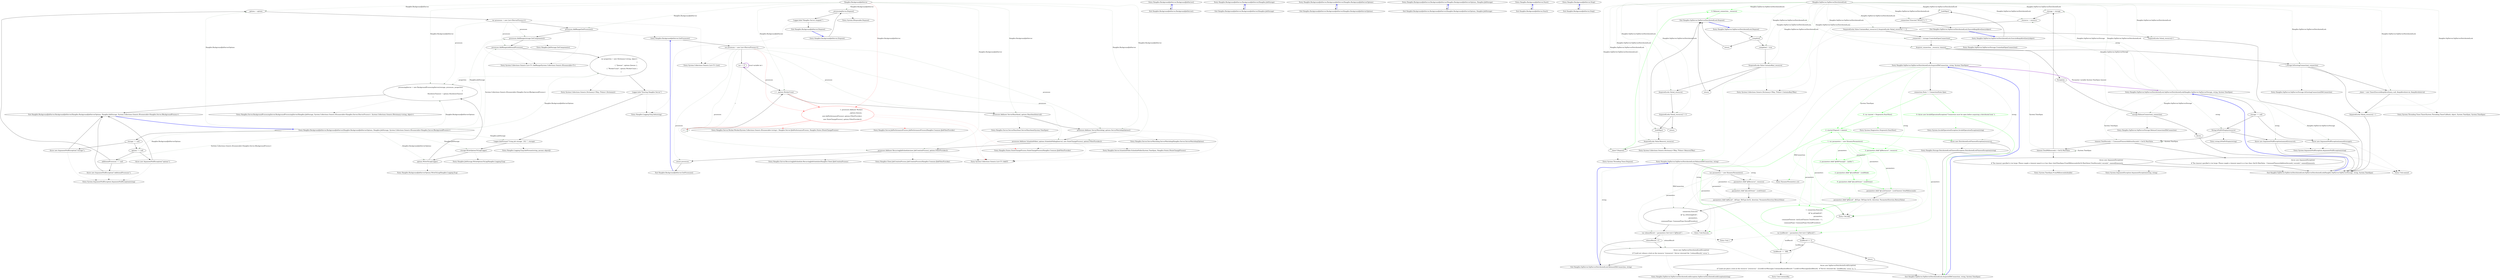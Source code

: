digraph  {
n67 [label="Hangfire.BackgroundJobServer", span=""];
n0 [cluster="Hangfire.BackgroundJobServer.BackgroundJobServer()", label="Entry Hangfire.BackgroundJobServer.BackgroundJobServer()", span="38-38"];
n1 [cluster="Hangfire.BackgroundJobServer.BackgroundJobServer()", label="Exit Hangfire.BackgroundJobServer.BackgroundJobServer()", span="38-38"];
n2 [cluster="Hangfire.BackgroundJobServer.BackgroundJobServer(Hangfire.JobStorage)", label="Entry Hangfire.BackgroundJobServer.BackgroundJobServer(Hangfire.JobStorage)", span="48-48"];
n3 [cluster="Hangfire.BackgroundJobServer.BackgroundJobServer(Hangfire.JobStorage)", label="Exit Hangfire.BackgroundJobServer.BackgroundJobServer(Hangfire.JobStorage)", span="48-48"];
n4 [cluster="Hangfire.BackgroundJobServer.BackgroundJobServer(Hangfire.BackgroundJobServerOptions)", label="Entry Hangfire.BackgroundJobServer.BackgroundJobServer(Hangfire.BackgroundJobServerOptions)", span="58-58"];
n5 [cluster="Hangfire.BackgroundJobServer.BackgroundJobServer(Hangfire.BackgroundJobServerOptions)", label="Exit Hangfire.BackgroundJobServer.BackgroundJobServer(Hangfire.BackgroundJobServerOptions)", span="58-58"];
n6 [cluster="Hangfire.BackgroundJobServer.BackgroundJobServer(Hangfire.BackgroundJobServerOptions, Hangfire.JobStorage)", label="Entry Hangfire.BackgroundJobServer.BackgroundJobServer(Hangfire.BackgroundJobServerOptions, Hangfire.JobStorage)", span="69-69"];
n7 [cluster="Hangfire.BackgroundJobServer.BackgroundJobServer(Hangfire.BackgroundJobServerOptions, Hangfire.JobStorage)", label="Exit Hangfire.BackgroundJobServer.BackgroundJobServer(Hangfire.BackgroundJobServerOptions, Hangfire.JobStorage)", span="69-69"];
n8 [cluster="Hangfire.BackgroundJobServer.BackgroundJobServer(Hangfire.BackgroundJobServerOptions, Hangfire.JobStorage, System.Collections.Generic.IEnumerable<Hangfire.Server.IBackgroundProcess>)", label="Entry Hangfire.BackgroundJobServer.BackgroundJobServer(Hangfire.BackgroundJobServerOptions, Hangfire.JobStorage, System.Collections.Generic.IEnumerable<Hangfire.Server.IBackgroundProcess>)", span="74-74"];
n9 [cluster="Hangfire.BackgroundJobServer.BackgroundJobServer(Hangfire.BackgroundJobServerOptions, Hangfire.JobStorage, System.Collections.Generic.IEnumerable<Hangfire.Server.IBackgroundProcess>)", label="storage == null", span="79-79"];
n11 [cluster="Hangfire.BackgroundJobServer.BackgroundJobServer(Hangfire.BackgroundJobServerOptions, Hangfire.JobStorage, System.Collections.Generic.IEnumerable<Hangfire.Server.IBackgroundProcess>)", label="options == null", span="80-80"];
n13 [cluster="Hangfire.BackgroundJobServer.BackgroundJobServer(Hangfire.BackgroundJobServerOptions, Hangfire.JobStorage, System.Collections.Generic.IEnumerable<Hangfire.Server.IBackgroundProcess>)", label="additionalProcesses == null", span="81-81"];
n15 [cluster="Hangfire.BackgroundJobServer.BackgroundJobServer(Hangfire.BackgroundJobServerOptions, Hangfire.JobStorage, System.Collections.Generic.IEnumerable<Hangfire.Server.IBackgroundProcess>)", label="_options = options", span="83-83"];
n18 [cluster="Hangfire.BackgroundJobServer.BackgroundJobServer(Hangfire.BackgroundJobServerOptions, Hangfire.JobStorage, System.Collections.Generic.IEnumerable<Hangfire.Server.IBackgroundProcess>)", label="processes.AddRange(storage.GetComponents())", span="87-87"];
n19 [cluster="Hangfire.BackgroundJobServer.BackgroundJobServer(Hangfire.BackgroundJobServerOptions, Hangfire.JobStorage, System.Collections.Generic.IEnumerable<Hangfire.Server.IBackgroundProcess>)", label="processes.AddRange(additionalProcesses)", span="88-88"];
n20 [cluster="Hangfire.BackgroundJobServer.BackgroundJobServer(Hangfire.BackgroundJobServerOptions, Hangfire.JobStorage, System.Collections.Generic.IEnumerable<Hangfire.Server.IBackgroundProcess>)", label="var properties = new Dictionary<string, object>\r\n            {\r\n                { ''Queues'', options.Queues },\r\n                { ''WorkerCount'', options.WorkerCount }\r\n            }", span="90-94"];
n22 [cluster="Hangfire.BackgroundJobServer.BackgroundJobServer(Hangfire.BackgroundJobServerOptions, Hangfire.JobStorage, System.Collections.Generic.IEnumerable<Hangfire.Server.IBackgroundProcess>)", label="Logger.InfoFormat(''Using job storage: '{0}'.'', storage)", span="97-97"];
n23 [cluster="Hangfire.BackgroundJobServer.BackgroundJobServer(Hangfire.BackgroundJobServerOptions, Hangfire.JobStorage, System.Collections.Generic.IEnumerable<Hangfire.Server.IBackgroundProcess>)", label="storage.WriteOptionsToLog(Logger)", span="99-99"];
n24 [cluster="Hangfire.BackgroundJobServer.BackgroundJobServer(Hangfire.BackgroundJobServerOptions, Hangfire.JobStorage, System.Collections.Generic.IEnumerable<Hangfire.Server.IBackgroundProcess>)", label="options.WriteToLog(Logger)", span="100-100"];
n25 [cluster="Hangfire.BackgroundJobServer.BackgroundJobServer(Hangfire.BackgroundJobServerOptions, Hangfire.JobStorage, System.Collections.Generic.IEnumerable<Hangfire.Server.IBackgroundProcess>)", label="_processingServer = new BackgroundProcessingServer(storage, processes, properties)\r\n            {\r\n                ShutdownTimeout = options.ShutdownTimeout\r\n            }", span="102-105"];
n10 [cluster="Hangfire.BackgroundJobServer.BackgroundJobServer(Hangfire.BackgroundJobServerOptions, Hangfire.JobStorage, System.Collections.Generic.IEnumerable<Hangfire.Server.IBackgroundProcess>)", label="throw new ArgumentNullException(''storage'');", span="79-79"];
n12 [cluster="Hangfire.BackgroundJobServer.BackgroundJobServer(Hangfire.BackgroundJobServerOptions, Hangfire.JobStorage, System.Collections.Generic.IEnumerable<Hangfire.Server.IBackgroundProcess>)", label="throw new ArgumentNullException(''options'');", span="80-80"];
n14 [cluster="Hangfire.BackgroundJobServer.BackgroundJobServer(Hangfire.BackgroundJobServerOptions, Hangfire.JobStorage, System.Collections.Generic.IEnumerable<Hangfire.Server.IBackgroundProcess>)", label="throw new ArgumentNullException(''additionalProcesses'');", span="81-81"];
n16 [cluster="Hangfire.BackgroundJobServer.BackgroundJobServer(Hangfire.BackgroundJobServerOptions, Hangfire.JobStorage, System.Collections.Generic.IEnumerable<Hangfire.Server.IBackgroundProcess>)", label="var processes = new List<IServerProcess>()", span="85-85"];
n17 [cluster="Hangfire.BackgroundJobServer.BackgroundJobServer(Hangfire.BackgroundJobServerOptions, Hangfire.JobStorage, System.Collections.Generic.IEnumerable<Hangfire.Server.IBackgroundProcess>)", label="processes.AddRange(GetProcesses())", span="86-86"];
n28 [cluster="System.Collections.Generic.List<T>.List()", label="Entry System.Collections.Generic.List<T>.List()", span="0-0"];
n29 [cluster="Hangfire.BackgroundJobServer.GetProcesses()", label="Entry Hangfire.BackgroundJobServer.GetProcesses()", span="114-114"];
n30 [cluster="System.Collections.Generic.List<T>.AddRange(System.Collections.Generic.IEnumerable<T>)", label="Entry System.Collections.Generic.List<T>.AddRange(System.Collections.Generic.IEnumerable<T>)", span="0-0"];
n31 [cluster="Hangfire.JobStorage.GetComponents()", label="Entry Hangfire.JobStorage.GetComponents()", span="58-58"];
n21 [cluster="Hangfire.BackgroundJobServer.BackgroundJobServer(Hangfire.BackgroundJobServerOptions, Hangfire.JobStorage, System.Collections.Generic.IEnumerable<Hangfire.Server.IBackgroundProcess>)", label="Logger.Info(''Starting Hangfire Server'')", span="96-96"];
n32 [cluster="System.Collections.Generic.Dictionary<TKey, TValue>.Dictionary()", label="Entry System.Collections.Generic.Dictionary<TKey, TValue>.Dictionary()", span="0-0"];
n33 [cluster="Hangfire.Logging.ILog.Info(string)", label="Entry Hangfire.Logging.ILog.Info(string)", span="202-202"];
n34 [cluster="Hangfire.Logging.ILog.InfoFormat(string, params object[])", label="Entry Hangfire.Logging.ILog.InfoFormat(string, params object[])", span="210-210"];
n35 [cluster="Hangfire.JobStorage.WriteOptionsToLog(Hangfire.Logging.ILog)", label="Entry Hangfire.JobStorage.WriteOptionsToLog(Hangfire.Logging.ILog)", span="68-68"];
n36 [cluster="Hangfire.BackgroundJobServerOptions.WriteToLog(Hangfire.Logging.ILog)", label="Entry Hangfire.BackgroundJobServerOptions.WriteToLog(Hangfire.Logging.ILog)", span="83-83"];
n26 [cluster="Hangfire.BackgroundJobServer.BackgroundJobServer(Hangfire.BackgroundJobServerOptions, Hangfire.JobStorage, System.Collections.Generic.IEnumerable<Hangfire.Server.IBackgroundProcess>)", label="Exit Hangfire.BackgroundJobServer.BackgroundJobServer(Hangfire.BackgroundJobServerOptions, Hangfire.JobStorage, System.Collections.Generic.IEnumerable<Hangfire.Server.IBackgroundProcess>)", span="74-74"];
n27 [cluster="System.ArgumentNullException.ArgumentNullException(string)", label="Entry System.ArgumentNullException.ArgumentNullException(string)", span="0-0"];
n37 [cluster="Hangfire.Server.BackgroundProcessingServer.BackgroundProcessingServer(Hangfire.JobStorage, System.Collections.Generic.IEnumerable<Hangfire.Server.IServerProcess>, System.Collections.Generic.IDictionary<string, object>)", label="Entry Hangfire.Server.BackgroundProcessingServer.BackgroundProcessingServer(Hangfire.JobStorage, System.Collections.Generic.IEnumerable<Hangfire.Server.IServerProcess>, System.Collections.Generic.IDictionary<string, object>)", span="40-40"];
n38 [cluster="Hangfire.BackgroundJobServer.Dispose()", label="Entry Hangfire.BackgroundJobServer.Dispose()", span="108-108"];
n39 [cluster="Hangfire.BackgroundJobServer.Dispose()", label="_processingServer.Dispose()", span="110-110"];
n40 [cluster="Hangfire.BackgroundJobServer.Dispose()", label="Logger.Info(''Hangfire Server stopped.'')", span="111-111"];
n42 [cluster="System.IDisposable.Dispose()", label="Entry System.IDisposable.Dispose()", span="0-0"];
n41 [cluster="Hangfire.BackgroundJobServer.Dispose()", label="Exit Hangfire.BackgroundJobServer.Dispose()", span="108-108"];
n43 [cluster="Hangfire.BackgroundJobServer.GetProcesses()", label="var processes = new List<IServerProcess>()", span="116-116"];
n44 [cluster="Hangfire.BackgroundJobServer.GetProcesses()", label="var i = 0", span="118-118"];
n46 [cluster="Hangfire.BackgroundJobServer.GetProcesses()", color=red, community=0, label="1: processes.Add(new Worker(\r\n                    _options.Queues, \r\n                    new JobPerformanceProcess(_options.FilterProvider), \r\n                    new StateChangeProcess(_options.FilterProvider)))", span="120-123"];
n48 [cluster="Hangfire.BackgroundJobServer.GetProcesses()", label="processes.Add(new ServerHeartbeat(_options.HeartbeatInterval))", span="126-126"];
n49 [cluster="Hangfire.BackgroundJobServer.GetProcesses()", label="processes.Add(new ServerWatchdog(_options.ServerWatchdogOptions))", span="127-127"];
n50 [cluster="Hangfire.BackgroundJobServer.GetProcesses()", label="processes.Add(new SchedulePoller(_options.SchedulePollingInterval, new StateChangeProcess(_options.FilterProvider)))", span="128-128"];
n51 [cluster="Hangfire.BackgroundJobServer.GetProcesses()", label="processes.Add(new RecurringJobScheduler(new JobCreationProcess(_options.FilterProvider)))", span="129-129"];
n52 [cluster="Hangfire.BackgroundJobServer.GetProcesses()", label="return processes;", span="131-131"];
n45 [cluster="Hangfire.BackgroundJobServer.GetProcesses()", label="i < _options.WorkerCount", span="118-118"];
n47 [cluster="Hangfire.BackgroundJobServer.GetProcesses()", label="i++", span="118-118"];
n54 [cluster="Hangfire.Server.Worker.Worker(System.Collections.Generic.IEnumerable<string>, Hangfire.Server.IJobPerformanceProcess, Hangfire.States.IStateChangeProcess)", label="Entry Hangfire.Server.Worker.Worker(System.Collections.Generic.IEnumerable<string>, Hangfire.Server.IJobPerformanceProcess, Hangfire.States.IStateChangeProcess)", span="47-47"];
n55 [cluster="Hangfire.Server.JobPerformanceProcess.JobPerformanceProcess(Hangfire.Common.IJobFilterProvider)", label="Entry Hangfire.Server.JobPerformanceProcess.JobPerformanceProcess(Hangfire.Common.IJobFilterProvider)", span="34-34"];
n56 [cluster="Hangfire.States.StateChangeProcess.StateChangeProcess(Hangfire.Common.IJobFilterProvider)", label="Entry Hangfire.States.StateChangeProcess.StateChangeProcess(Hangfire.Common.IJobFilterProvider)", span="35-35"];
n57 [cluster="System.Collections.Generic.List<T>.Add(T)", label="Entry System.Collections.Generic.List<T>.Add(T)", span="0-0"];
n58 [cluster="Hangfire.Server.ServerHeartbeat.ServerHeartbeat(System.TimeSpan)", label="Entry Hangfire.Server.ServerHeartbeat.ServerHeartbeat(System.TimeSpan)", span="31-31"];
n59 [cluster="Hangfire.Server.ServerWatchdog.ServerWatchdog(Hangfire.Server.ServerWatchdogOptions)", label="Entry Hangfire.Server.ServerWatchdog.ServerWatchdog(Hangfire.Server.ServerWatchdogOptions)", span="32-32"];
n60 [cluster="Hangfire.Server.SchedulePoller.SchedulePoller(System.TimeSpan, Hangfire.States.IStateChangeProcess)", label="Entry Hangfire.Server.SchedulePoller.SchedulePoller(System.TimeSpan, Hangfire.States.IStateChangeProcess)", span="45-45"];
n61 [cluster="Hangfire.Server.RecurringJobScheduler.RecurringJobScheduler(Hangfire.Client.IJobCreationProcess)", label="Entry Hangfire.Server.RecurringJobScheduler.RecurringJobScheduler(Hangfire.Client.IJobCreationProcess)", span="43-43"];
n62 [cluster="Hangfire.Client.JobCreationProcess.JobCreationProcess(Hangfire.Common.IJobFilterProvider)", label="Entry Hangfire.Client.JobCreationProcess.JobCreationProcess(Hangfire.Common.IJobFilterProvider)", span="35-35"];
n53 [cluster="Hangfire.BackgroundJobServer.GetProcesses()", label="Exit Hangfire.BackgroundJobServer.GetProcesses()", span="114-114"];
n63 [cluster="Hangfire.BackgroundJobServer.Start()", label="Entry Hangfire.BackgroundJobServer.Start()", span="135-135"];
n64 [cluster="Hangfire.BackgroundJobServer.Start()", label="Exit Hangfire.BackgroundJobServer.Start()", span="135-135"];
n65 [cluster="Hangfire.BackgroundJobServer.Stop()", label="Entry Hangfire.BackgroundJobServer.Stop()", span="140-140"];
n66 [cluster="Hangfire.BackgroundJobServer.Stop()", label="Exit Hangfire.BackgroundJobServer.Stop()", span="140-140"];
d49 [cluster="Hangfire.SqlServer.SqlServerDistributedLock.Dispose()", color=green, community=0, label="0: Release(_connection, _resource)", span="123-123"];
d95 [label="Hangfire.SqlServer.SqlServerDistributedLock", span=""];
d48 [cluster="Hangfire.SqlServer.SqlServerDistributedLock.Dispose()", label="_timer?.Dispose()", span="121-121"];
d50 [cluster="Hangfire.SqlServer.SqlServerDistributedLock.Dispose()", label="Exit Hangfire.SqlServer.SqlServerDistributedLock.Dispose()", span="100-100"];
d53 [cluster="Hangfire.SqlServer.SqlServerDistributedLock.Release(IDbConnection, string)", label="Entry Hangfire.SqlServer.SqlServerDistributedLock.Release(IDbConnection, string)", span="210-210"];
d62 [cluster="Hangfire.SqlServer.SqlServerDistributedLock.Acquire(IDbConnection, string, System.TimeSpan)", color=green, community=0, label="2: started.Elapsed < timeout", span="176-176"];
d33 [cluster="Hangfire.SqlServer.SqlServerDistributedLock.Acquire(IDbConnection, string, System.TimeSpan)", label="Entry Hangfire.SqlServer.SqlServerDistributedLock.Acquire(IDbConnection, string, System.TimeSpan)", span="153-153"];
d61 [cluster="Hangfire.SqlServer.SqlServerDistributedLock.Acquire(IDbConnection, string, System.TimeSpan)", color=green, community=0, label="0: var started = Stopwatch.StartNew()", span="165-165"];
d74 [cluster="Hangfire.SqlServer.SqlServerDistributedLock.Acquire(IDbConnection, string, System.TimeSpan)", label="lockResult == -999", span="200-200"];
d63 [cluster="Hangfire.SqlServer.SqlServerDistributedLock.Acquire(IDbConnection, string, System.TimeSpan)", color=green, community=0, label="1: var parameters = new DynamicParameters()", span="178-178"];
d76 [cluster="Hangfire.SqlServer.SqlServerDistributedLock.Acquire(IDbConnection, string, System.TimeSpan)", label="throw new DistributedLockTimeoutException(resource);", span="207-207"];
d64 [cluster="Hangfire.SqlServer.SqlServerDistributedLock.Acquire(IDbConnection, string, System.TimeSpan)", color=green, community=0, label="2: parameters.Add(''@Resource'', resource)", span="179-179"];
d65 [cluster="Hangfire.SqlServer.SqlServerDistributedLock.Acquire(IDbConnection, string, System.TimeSpan)", color=green, community=0, label="2: parameters.Add(''@DbPrincipal'', ''public'')", span="180-180"];
d81 [cluster="Unk.Add", label="Entry Unk.Add", span=""];
d70 [cluster="Hangfire.SqlServer.SqlServerDistributedLock.Acquire(IDbConnection, string, System.TimeSpan)", color=green, community=0, label="1: connection.Execute(\r\n                    @''sp_getapplock'',\r\n                    parameters,\r\n                    commandTimeout: (int)LockTimeout.TotalSeconds + 1,\r\n                    commandType: CommandType.StoredProcedure)", span="186-190"];
d69 [cluster="Hangfire.SqlServer.SqlServerDistributedLock.Acquire(IDbConnection, string, System.TimeSpan)", label="parameters.Add(''@Result'', dbType: DbType.Int32, direction: ParameterDirection.ReturnValue)", span="184-184"];
d71 [cluster="Hangfire.SqlServer.SqlServerDistributedLock.Acquire(IDbConnection, string, System.TimeSpan)", label="var lockResult = parameters.Get<int>(''@Result'')", span="192-192"];
d58 [cluster="Unk.Execute", label="Entry Unk.Execute", span=""];
d60 [cluster="Hangfire.SqlServer.SqlServerDistributedLock.Acquire(IDbConnection, string, System.TimeSpan)", color=green, community=0, label="0: throw new InvalidOperationException(''Connection must be open before acquiring a distributed lock.'');", span="162-162"];
d59 [cluster="Hangfire.SqlServer.SqlServerDistributedLock.Acquire(IDbConnection, string, System.TimeSpan)", label="connection.State != ConnectionState.Open", span="155-155"];
d77 [cluster="Hangfire.SqlServer.SqlServerDistributedLock.Acquire(IDbConnection, string, System.TimeSpan)", label="Exit Hangfire.SqlServer.SqlServerDistributedLock.Acquire(IDbConnection, string, System.TimeSpan)", span="153-153"];
d78 [cluster="System.InvalidOperationException.InvalidOperationException(string)", label="Entry System.InvalidOperationException.InvalidOperationException(string)", span="0-0"];
d79 [cluster="System.Diagnostics.Stopwatch.StartNew()", label="Entry System.Diagnostics.Stopwatch.StartNew()", span="0-0"];
d80 [cluster="DynamicParameters.cstr", label="Entry DynamicParameters.cstr", span=""];
d66 [cluster="Hangfire.SqlServer.SqlServerDistributedLock.Acquire(IDbConnection, string, System.TimeSpan)", color=green, community=0, label="2: parameters.Add(''@LockMode'', LockMode)", span="181-181"];
d67 [cluster="Hangfire.SqlServer.SqlServerDistributedLock.Acquire(IDbConnection, string, System.TimeSpan)", color=green, community=0, label="0: parameters.Add(''@LockOwner'', LockOwner)", span="182-182"];
d68 [cluster="Hangfire.SqlServer.SqlServerDistributedLock.Acquire(IDbConnection, string, System.TimeSpan)", label="parameters.Add(''@LockTimeout'', LockTimeout.TotalMilliseconds)", span="183-183"];
d13 [cluster="Hangfire.SqlServer.SqlServerDistributedLock.SqlServerDistributedLock(Hangfire.SqlServer.SqlServerStorage, string, System.TimeSpan)", label="_storage = storage", span="70-70"];
d14 [cluster="Hangfire.SqlServer.SqlServerDistributedLock.SqlServerDistributedLock(Hangfire.SqlServer.SqlServerStorage, string, System.TimeSpan)", label="_resource = resource", span="71-71"];
d15 [cluster="Hangfire.SqlServer.SqlServerDistributedLock.SqlServerDistributedLock(Hangfire.SqlServer.SqlServerStorage, string, System.TimeSpan)", label="!AcquiredLocks.Value.ContainsKey(_resource) || AcquiredLocks.Value[_resource] == 0", span="73-73"];
d16 [cluster="Hangfire.SqlServer.SqlServerDistributedLock.SqlServerDistributedLock(Hangfire.SqlServer.SqlServerStorage, string, System.TimeSpan)", label="_connection = storage.CreateAndOpenConnection()", span="75-75"];
d17 [cluster="Hangfire.SqlServer.SqlServerDistributedLock.SqlServerDistributedLock(Hangfire.SqlServer.SqlServerStorage, string, System.TimeSpan)", label="Acquire(_connection, _resource, timeout)", span="79-79"];
d19 [cluster="Hangfire.SqlServer.SqlServerDistributedLock.SqlServerDistributedLock(Hangfire.SqlServer.SqlServerStorage, string, System.TimeSpan)", label="storage.ReleaseConnection(_connection)", span="83-83"];
d21 [cluster="Hangfire.SqlServer.SqlServerDistributedLock.SqlServerDistributedLock(Hangfire.SqlServer.SqlServerStorage, string, System.TimeSpan)", label="!_storage.IsExistingConnection(_connection)", span="87-87"];
d22 [cluster="Hangfire.SqlServer.SqlServerDistributedLock.SqlServerDistributedLock(Hangfire.SqlServer.SqlServerStorage, string, System.TimeSpan)", label="_timer = new Timer(ExecuteKeepAliveQuery, null, KeepAliveInterval, KeepAliveInterval)", span="89-89"];
d23 [cluster="Hangfire.SqlServer.SqlServerDistributedLock.SqlServerDistributedLock(Hangfire.SqlServer.SqlServerStorage, string, System.TimeSpan)", label="AcquiredLocks.Value[_resource] = 1", span="92-92"];
d24 [cluster="Hangfire.SqlServer.SqlServerDistributedLock.SqlServerDistributedLock(Hangfire.SqlServer.SqlServerStorage, string, System.TimeSpan)", label="AcquiredLocks.Value[_resource]++", span="96-96"];
d38 [cluster="Hangfire.SqlServer.SqlServerDistributedLock.Dispose()", label=_completed, span="102-102"];
d40 [cluster="Hangfire.SqlServer.SqlServerDistributedLock.Dispose()", label="_completed = true", span="104-104"];
d41 [cluster="Hangfire.SqlServer.SqlServerDistributedLock.Dispose()", label="!AcquiredLocks.Value.ContainsKey(_resource)", span="106-106"];
d43 [cluster="Hangfire.SqlServer.SqlServerDistributedLock.Dispose()", label="AcquiredLocks.Value[_resource]--", span="108-108"];
d44 [cluster="Hangfire.SqlServer.SqlServerDistributedLock.Dispose()", label="AcquiredLocks.Value[_resource] != 0", span="110-110"];
d46 [cluster="Hangfire.SqlServer.SqlServerDistributedLock.Dispose()", label=_lockObject, span="112-112"];
d47 [cluster="Hangfire.SqlServer.SqlServerDistributedLock.Dispose()", label="AcquiredLocks.Value.Remove(_resource)", span="119-119"];
d55 [cluster="Hangfire.SqlServer.SqlServerDistributedLock.ExecuteKeepAliveQuery(object)", label=_lockObject, span="135-135"];
d56 [cluster="Hangfire.SqlServer.SqlServerDistributedLock.ExecuteKeepAliveQuery(object)", label="_connection?.Execute(''SELECT 1;'')", span="139-139"];
d52 [cluster="System.Threading.Timer.Dispose()", label="Entry System.Threading.Timer.Dispose()", span="0-0"];
d39 [cluster="Hangfire.SqlServer.SqlServerDistributedLock.Dispose()", label="return;", span="102-102"];
d42 [cluster="Hangfire.SqlServer.SqlServerDistributedLock.Dispose()", label="return;", span="106-106"];
d45 [cluster="Hangfire.SqlServer.SqlServerDistributedLock.Dispose()", label="return;", span="110-110"];
d37 [cluster="Hangfire.SqlServer.SqlServerDistributedLock.Dispose()", label="Entry Hangfire.SqlServer.SqlServerDistributedLock.Dispose()", span="100-100"];
d94 [cluster="Hangfire.SqlServer.SqlServerDistributedLock.Release(IDbConnection, string)", label="Exit Hangfire.SqlServer.SqlServerDistributedLock.Release(IDbConnection, string)", span="210-210"];
d86 [cluster="Hangfire.SqlServer.SqlServerDistributedLock.Release(IDbConnection, string)", label="var parameters = new DynamicParameters()", span="212-212"];
d87 [cluster="Hangfire.SqlServer.SqlServerDistributedLock.Release(IDbConnection, string)", label="parameters.Add(''@Resource'', resource)", span="213-213"];
d90 [cluster="Hangfire.SqlServer.SqlServerDistributedLock.Release(IDbConnection, string)", label="connection.Execute(\r\n                @''sp_releaseapplock'',\r\n                parameters,\r\n                commandType: CommandType.StoredProcedure)", span="217-220"];
d93 [cluster="Hangfire.SqlServer.SqlServerDistributedLock.Release(IDbConnection, string)", label="throw new SqlServerDistributedLockException(\r\n                    $''Could not release a lock on the resource '{resource}': Server returned the '{releaseResult}' error.'');", span="226-227"];
d75 [cluster="Hangfire.SqlServer.SqlServerDistributedLock.Acquire(IDbConnection, string, System.TimeSpan)", label="throw new SqlServerDistributedLockException(\r\n                        $''Could not place a lock on the resource '{resource}': {(LockErrorMessages.ContainsKey(lockResult) ? LockErrorMessages[lockResult] : $''Server returned the '{lockResult}' error.'')}.'');", span="202-203"];
d4 [cluster="Hangfire.SqlServer.SqlServerDistributedLock.SqlServerDistributedLock(Hangfire.SqlServer.SqlServerStorage, string, System.TimeSpan)", label="Entry Hangfire.SqlServer.SqlServerDistributedLock.SqlServerDistributedLock(Hangfire.SqlServer.SqlServerStorage, string, System.TimeSpan)", span="61-61"];
d72 [cluster="Hangfire.SqlServer.SqlServerDistributedLock.Acquire(IDbConnection, string, System.TimeSpan)", label="lockResult >= 0", span="194-194"];
d85 [cluster="Hangfire.Storage.DistributedLockTimeoutException.DistributedLockTimeoutException(string)", label="Entry Hangfire.Storage.DistributedLockTimeoutException.DistributedLockTimeoutException(string)", span="6-6"];
d88 [cluster="Hangfire.SqlServer.SqlServerDistributedLock.Release(IDbConnection, string)", label="parameters.Add(''@LockOwner'', LockOwner)", span="214-214"];
d89 [cluster="Hangfire.SqlServer.SqlServerDistributedLock.Release(IDbConnection, string)", label="parameters.Add(''@Result'', dbType: DbType.Int32, direction: ParameterDirection.ReturnValue)", span="215-215"];
d82 [cluster="Unk.>", label="Entry Unk.>", span=""];
d73 [cluster="Hangfire.SqlServer.SqlServerDistributedLock.Acquire(IDbConnection, string, System.TimeSpan)", label="return;", span="197-197"];
d11 [cluster="Hangfire.SqlServer.SqlServerDistributedLock.SqlServerDistributedLock(Hangfire.SqlServer.SqlServerStorage, string, System.TimeSpan)", label="timeout.TotalMilliseconds > Int32.MaxValue", span="67-67"];
d31 [cluster="System.Collections.Generic.Dictionary<TKey, TValue>.ContainsKey(TKey)", label="Entry System.Collections.Generic.Dictionary<TKey, TValue>.ContainsKey(TKey)", span="0-0"];
d32 [cluster="Hangfire.SqlServer.SqlServerStorage.CreateAndOpenConnection()", label="Entry Hangfire.SqlServer.SqlServerStorage.CreateAndOpenConnection()", span="232-232"];
d18 [cluster="Hangfire.SqlServer.SqlServerDistributedLock.SqlServerDistributedLock(Hangfire.SqlServer.SqlServerStorage, string, System.TimeSpan)", label=Exception, span="81-81"];
d20 [cluster="Hangfire.SqlServer.SqlServerDistributedLock.SqlServerDistributedLock(Hangfire.SqlServer.SqlServerStorage, string, System.TimeSpan)", label="throw;", span="84-84"];
d34 [cluster="Hangfire.SqlServer.SqlServerStorage.ReleaseConnection(IDbConnection)", label="Entry Hangfire.SqlServer.SqlServerStorage.ReleaseConnection(IDbConnection)", span="249-249"];
d35 [cluster="Hangfire.SqlServer.SqlServerStorage.IsExistingConnection(IDbConnection)", label="Entry Hangfire.SqlServer.SqlServerStorage.IsExistingConnection(IDbConnection)", span="244-244"];
d36 [cluster="System.Threading.Timer.Timer(System.Threading.TimerCallback, object, System.TimeSpan, System.TimeSpan)", label="Entry System.Threading.Timer.Timer(System.Threading.TimerCallback, object, System.TimeSpan, System.TimeSpan)", span="0-0"];
d25 [cluster="Hangfire.SqlServer.SqlServerDistributedLock.SqlServerDistributedLock(Hangfire.SqlServer.SqlServerStorage, string, System.TimeSpan)", label="Exit Hangfire.SqlServer.SqlServerDistributedLock.SqlServerDistributedLock(Hangfire.SqlServer.SqlServerStorage, string, System.TimeSpan)", span="61-61"];
d51 [cluster="System.Collections.Generic.Dictionary<TKey, TValue>.Remove(TKey)", label="Entry System.Collections.Generic.Dictionary<TKey, TValue>.Remove(TKey)", span="0-0"];
d54 [cluster="Hangfire.SqlServer.SqlServerDistributedLock.ExecuteKeepAliveQuery(object)", label="Entry Hangfire.SqlServer.SqlServerDistributedLock.ExecuteKeepAliveQuery(object)", span="133-133"];
d57 [cluster="Hangfire.SqlServer.SqlServerDistributedLock.ExecuteKeepAliveQuery(object)", label="Exit Hangfire.SqlServer.SqlServerDistributedLock.ExecuteKeepAliveQuery(object)", span="133-133"];
d92 [cluster="Hangfire.SqlServer.SqlServerDistributedLock.Release(IDbConnection, string)", label="releaseResult < 0", span="224-224"];
d91 [cluster="Hangfire.SqlServer.SqlServerDistributedLock.Release(IDbConnection, string)", label="var releaseResult = parameters.Get<int>(''@Result'')", span="222-222"];
d83 [cluster="Hangfire.SqlServer.SqlServerDistributedLockException.SqlServerDistributedLockException(string)", label="Entry Hangfire.SqlServer.SqlServerDistributedLockException.SqlServerDistributedLockException(string)", span="22-22"];
d84 [cluster="Unk.ContainsKey", label="Entry Unk.ContainsKey", span=""];
d5 [cluster="Hangfire.SqlServer.SqlServerDistributedLock.SqlServerDistributedLock(Hangfire.SqlServer.SqlServerStorage, string, System.TimeSpan)", label="storage == null", span="63-63"];
d6 [cluster="Hangfire.SqlServer.SqlServerDistributedLock.SqlServerDistributedLock(Hangfire.SqlServer.SqlServerStorage, string, System.TimeSpan)", label="throw new ArgumentNullException(nameof(storage));", span="63-63"];
d7 [cluster="Hangfire.SqlServer.SqlServerDistributedLock.SqlServerDistributedLock(Hangfire.SqlServer.SqlServerStorage, string, System.TimeSpan)", label="String.IsNullOrEmpty(resource)", span="64-64"];
d8 [cluster="Hangfire.SqlServer.SqlServerDistributedLock.SqlServerDistributedLock(Hangfire.SqlServer.SqlServerStorage, string, System.TimeSpan)", label="throw new ArgumentNullException(nameof(resource));", span="64-64"];
d9 [cluster="Hangfire.SqlServer.SqlServerDistributedLock.SqlServerDistributedLock(Hangfire.SqlServer.SqlServerStorage, string, System.TimeSpan)", label="timeout.TotalSeconds + CommandTimeoutAdditionSeconds > Int32.MaxValue", span="65-65"];
d12 [cluster="Hangfire.SqlServer.SqlServerDistributedLock.SqlServerDistributedLock(Hangfire.SqlServer.SqlServerStorage, string, System.TimeSpan)", label="throw new ArgumentException(\r\n                $''The timeout specified is too large. Please supply a timeout equal to or less than {(int)TimeSpan.FromMilliseconds(Int32.MaxValue).TotalSeconds} seconds'', nameof(timeout));", span="67-68"];
d10 [cluster="Hangfire.SqlServer.SqlServerDistributedLock.SqlServerDistributedLock(Hangfire.SqlServer.SqlServerStorage, string, System.TimeSpan)", label="throw new ArgumentException(\r\n                $''The timeout specified is too large. Please supply a timeout equal to or less than {Int32.MaxValue - CommandTimeoutAdditionSeconds} seconds'', nameof(timeout));", span="65-66"];
d26 [cluster="System.ArgumentNullException.ArgumentNullException(string)", label="Entry System.ArgumentNullException.ArgumentNullException(string)", span="0-0"];
d27 [cluster="Unk.nameof", label="Entry Unk.nameof", span=""];
d28 [cluster="string.IsNullOrEmpty(string)", label="Entry string.IsNullOrEmpty(string)", span="0-0"];
d29 [cluster="System.ArgumentException.ArgumentException(string, string)", label="Entry System.ArgumentException.ArgumentException(string, string)", span="0-0"];
d30 [cluster="System.TimeSpan.FromMilliseconds(double)", label="Entry System.TimeSpan.FromMilliseconds(double)", span="0-0"];
n67 -> n15  [color=darkseagreen4, key=1, label="Hangfire.BackgroundJobServer", style=dashed];
n67 -> n17  [color=darkseagreen4, key=1, label="Hangfire.BackgroundJobServer", style=dashed];
n67 -> n25  [color=darkseagreen4, key=1, label="Hangfire.BackgroundJobServer", style=dashed];
n67 -> n39  [color=darkseagreen4, key=1, label="Hangfire.BackgroundJobServer", style=dashed];
n67 -> n45  [color=darkseagreen4, key=1, label="Hangfire.BackgroundJobServer", style=dashed];
n67 -> n46  [color=red, key=1, label="Hangfire.BackgroundJobServer", style=dashed];
n67 -> n48  [color=darkseagreen4, key=1, label="Hangfire.BackgroundJobServer", style=dashed];
n67 -> n49  [color=darkseagreen4, key=1, label="Hangfire.BackgroundJobServer", style=dashed];
n67 -> n50  [color=darkseagreen4, key=1, label="Hangfire.BackgroundJobServer", style=dashed];
n67 -> n51  [color=darkseagreen4, key=1, label="Hangfire.BackgroundJobServer", style=dashed];
n0 -> n1  [key=0, style=solid];
n1 -> n0  [color=blue, key=0, style=bold];
n2 -> n3  [key=0, style=solid];
n3 -> n2  [color=blue, key=0, style=bold];
n4 -> n5  [key=0, style=solid];
n5 -> n4  [color=blue, key=0, style=bold];
n6 -> n7  [key=0, style=solid];
n7 -> n6  [color=blue, key=0, style=bold];
n8 -> n9  [key=0, style=solid];
n8 -> n11  [color=darkseagreen4, key=1, label="Hangfire.BackgroundJobServerOptions", style=dashed];
n8 -> n13  [color=darkseagreen4, key=1, label="System.Collections.Generic.IEnumerable<Hangfire.Server.IBackgroundProcess>", style=dashed];
n8 -> n15  [color=darkseagreen4, key=1, label="Hangfire.BackgroundJobServerOptions", style=dashed];
n8 -> n18  [color=darkseagreen4, key=1, label="Hangfire.JobStorage", style=dashed];
n8 -> n19  [color=darkseagreen4, key=1, label="System.Collections.Generic.IEnumerable<Hangfire.Server.IBackgroundProcess>", style=dashed];
n8 -> n20  [color=darkseagreen4, key=1, label="Hangfire.BackgroundJobServerOptions", style=dashed];
n8 -> n22  [color=darkseagreen4, key=1, label="Hangfire.JobStorage", style=dashed];
n8 -> n23  [color=darkseagreen4, key=1, label="Hangfire.JobStorage", style=dashed];
n8 -> n24  [color=darkseagreen4, key=1, label="Hangfire.BackgroundJobServerOptions", style=dashed];
n8 -> n25  [color=darkseagreen4, key=1, label="Hangfire.BackgroundJobServerOptions", style=dashed];
n9 -> n10  [key=0, style=solid];
n9 -> n11  [key=0, style=solid];
n11 -> n12  [key=0, style=solid];
n11 -> n13  [key=0, style=solid];
n13 -> n14  [key=0, style=solid];
n13 -> n15  [key=0, style=solid];
n15 -> n16  [key=0, style=solid];
n18 -> n19  [key=0, style=solid];
n18 -> n31  [key=2, style=dotted];
n18 -> n30  [key=2, style=dotted];
n19 -> n20  [key=0, style=solid];
n19 -> n30  [key=2, style=dotted];
n20 -> n21  [key=0, style=solid];
n20 -> n32  [key=2, style=dotted];
n20 -> n25  [color=darkseagreen4, key=1, label=properties, style=dashed];
n22 -> n23  [key=0, style=solid];
n22 -> n34  [key=2, style=dotted];
n23 -> n24  [key=0, style=solid];
n23 -> n35  [key=2, style=dotted];
n24 -> n25  [key=0, style=solid];
n24 -> n36  [key=2, style=dotted];
n25 -> n26  [key=0, style=solid];
n25 -> n37  [key=2, style=dotted];
n10 -> n26  [key=0, style=solid];
n10 -> n27  [key=2, style=dotted];
n12 -> n26  [key=0, style=solid];
n12 -> n27  [key=2, style=dotted];
n14 -> n26  [key=0, style=solid];
n14 -> n27  [key=2, style=dotted];
n16 -> n17  [key=0, style=solid];
n16 -> n28  [key=2, style=dotted];
n16 -> n18  [color=darkseagreen4, key=1, label=processes, style=dashed];
n16 -> n19  [color=darkseagreen4, key=1, label=processes, style=dashed];
n16 -> n25  [color=darkseagreen4, key=1, label=processes, style=dashed];
n17 -> n18  [key=0, style=solid];
n17 -> n29  [key=2, style=dotted];
n17 -> n30  [key=2, style=dotted];
n29 -> n43  [key=0, style=solid];
n21 -> n22  [key=0, style=solid];
n21 -> n33  [key=2, style=dotted];
n26 -> n8  [color=blue, key=0, style=bold];
n38 -> n39  [key=0, style=solid];
n39 -> n40  [key=0, style=solid];
n39 -> n42  [key=2, style=dotted];
n40 -> n41  [key=0, style=solid];
n40 -> n33  [key=2, style=dotted];
n41 -> n38  [color=blue, key=0, style=bold];
n43 -> n44  [key=0, style=solid];
n43 -> n28  [key=2, style=dotted];
n43 -> n46  [color=red, key=1, label=processes, style=dashed];
n43 -> n48  [color=darkseagreen4, key=1, label=processes, style=dashed];
n43 -> n49  [color=darkseagreen4, key=1, label=processes, style=dashed];
n43 -> n50  [color=darkseagreen4, key=1, label=processes, style=dashed];
n43 -> n51  [color=darkseagreen4, key=1, label=processes, style=dashed];
n43 -> n52  [color=darkseagreen4, key=1, label=processes, style=dashed];
n44 -> n45  [key=0, style=solid];
n44 -> n47  [color=darkseagreen4, key=1, label=i, style=dashed];
n44 -> n44  [color=darkorchid, key=3, label="Local variable int i", style=bold];
n46 -> n47  [color=red, key=0, style=solid];
n46 -> n54  [color=red, key=2, style=dotted];
n46 -> n55  [color=red, key=2, style=dotted];
n46 -> n56  [color=red, key=2, style=dotted];
n46 -> n57  [color=red, key=2, style=dotted];
n48 -> n49  [key=0, style=solid];
n48 -> n58  [key=2, style=dotted];
n48 -> n57  [key=2, style=dotted];
n49 -> n50  [key=0, style=solid];
n49 -> n59  [key=2, style=dotted];
n49 -> n57  [key=2, style=dotted];
n50 -> n51  [key=0, style=solid];
n50 -> n60  [key=2, style=dotted];
n50 -> n56  [key=2, style=dotted];
n50 -> n57  [key=2, style=dotted];
n51 -> n52  [key=0, style=solid];
n51 -> n61  [key=2, style=dotted];
n51 -> n62  [key=2, style=dotted];
n51 -> n57  [key=2, style=dotted];
n52 -> n53  [key=0, style=solid];
n45 -> n46  [color=red, key=0, style=solid];
n45 -> n48  [key=0, style=solid];
n47 -> n45  [key=0, style=solid];
n47 -> n47  [color=darkseagreen4, key=1, label=i, style=dashed];
n53 -> n29  [color=blue, key=0, style=bold];
n63 -> n64  [key=0, style=solid];
n64 -> n63  [color=blue, key=0, style=bold];
n65 -> n66  [key=0, style=solid];
n66 -> n65  [color=blue, key=0, style=bold];
d49 -> d50  [color=green, key=0, style=solid];
d49 -> d53  [color=green, key=2, style=dotted];
d95 -> d49  [color=green, key=1, label="Hangfire.SqlServer.SqlServerDistributedLock", style=dashed];
d95 -> d13  [color=darkseagreen4, key=1, label="Hangfire.SqlServer.SqlServerDistributedLock", style=dashed];
d95 -> d14  [color=darkseagreen4, key=1, label="Hangfire.SqlServer.SqlServerDistributedLock", style=dashed];
d95 -> d15  [color=darkseagreen4, key=1, label="Hangfire.SqlServer.SqlServerDistributedLock", style=dashed];
d95 -> d16  [color=darkseagreen4, key=1, label="Hangfire.SqlServer.SqlServerDistributedLock", style=dashed];
d95 -> d17  [color=darkseagreen4, key=1, label="Hangfire.SqlServer.SqlServerDistributedLock", style=dashed];
d95 -> d19  [color=darkseagreen4, key=1, label="Hangfire.SqlServer.SqlServerDistributedLock", style=dashed];
d95 -> d21  [color=darkseagreen4, key=1, label="Hangfire.SqlServer.SqlServerDistributedLock", style=dashed];
d95 -> d22  [color=darkseagreen4, key=1, label="Hangfire.SqlServer.SqlServerDistributedLock", style=dashed];
d95 -> d23  [color=darkseagreen4, key=1, label="Hangfire.SqlServer.SqlServerDistributedLock", style=dashed];
d95 -> d24  [color=darkseagreen4, key=1, label="Hangfire.SqlServer.SqlServerDistributedLock", style=dashed];
d95 -> d38  [color=darkseagreen4, key=1, label="Hangfire.SqlServer.SqlServerDistributedLock", style=dashed];
d95 -> d40  [color=darkseagreen4, key=1, label="Hangfire.SqlServer.SqlServerDistributedLock", style=dashed];
d95 -> d41  [color=darkseagreen4, key=1, label="Hangfire.SqlServer.SqlServerDistributedLock", style=dashed];
d95 -> d43  [color=darkseagreen4, key=1, label="Hangfire.SqlServer.SqlServerDistributedLock", style=dashed];
d95 -> d44  [color=darkseagreen4, key=1, label="Hangfire.SqlServer.SqlServerDistributedLock", style=dashed];
d95 -> d46  [color=darkseagreen4, key=1, label="Hangfire.SqlServer.SqlServerDistributedLock", style=dashed];
d95 -> d47  [color=darkseagreen4, key=1, label="Hangfire.SqlServer.SqlServerDistributedLock", style=dashed];
d95 -> d48  [color=darkseagreen4, key=1, label="Hangfire.SqlServer.SqlServerDistributedLock", style=dashed];
d95 -> d55  [color=darkseagreen4, key=1, label="Hangfire.SqlServer.SqlServerDistributedLock", style=dashed];
d95 -> d56  [color=darkseagreen4, key=1, label="Hangfire.SqlServer.SqlServerDistributedLock", style=dashed];
d48 -> d49  [color=green, key=0, style=solid];
d48 -> d52  [key=2, style=dotted];
d50 -> d37  [color=blue, key=0, style=bold];
d53 -> d86  [key=0, style=solid];
d53 -> d87  [color=darkseagreen4, key=1, label=string, style=dashed];
d53 -> d90  [color=darkseagreen4, key=1, label=IDbConnection, style=dashed];
d53 -> d93  [color=darkseagreen4, key=1, label=string, style=dashed];
d62 -> d63  [color=green, key=0, style=solid];
d62 -> d76  [color=green, key=0, style=solid];
d33 -> d62  [color=green, key=1, label="System.TimeSpan", style=dashed];
d33 -> d64  [color=green, key=1, label=string, style=dashed];
d33 -> d70  [color=green, key=1, label=IDbConnection, style=dashed];
d33 -> d59  [key=0, style=solid];
d33 -> d75  [color=darkseagreen4, key=1, label=string, style=dashed];
d33 -> d76  [color=darkseagreen4, key=1, label=string, style=dashed];
d33 -> d4  [color=darkorchid, key=3, label="Parameter variable System.TimeSpan timeout", style=bold];
d61 -> d62  [color=green, key=0, style=solid];
d61 -> d79  [color=green, key=2, style=dotted];
d74 -> d62  [color=green, key=0, style=solid];
d74 -> d75  [key=0, style=solid];
d63 -> d64  [color=green, key=0, style=solid];
d63 -> d70  [color=green, key=1, label=parameters, style=dashed];
d63 -> d80  [color=green, key=2, style=dotted];
d63 -> d65  [color=green, key=1, label=parameters, style=dashed];
d63 -> d66  [color=green, key=1, label=parameters, style=dashed];
d63 -> d67  [color=green, key=1, label=parameters, style=dashed];
d63 -> d68  [color=green, key=1, label=parameters, style=dashed];
d63 -> d69  [color=green, key=1, label=parameters, style=dashed];
d63 -> d71  [color=green, key=1, label=parameters, style=dashed];
d76 -> d77  [key=0, style=solid];
d76 -> d85  [key=2, style=dotted];
d64 -> d65  [color=green, key=0, style=solid];
d64 -> d81  [color=green, key=2, style=dotted];
d65 -> d66  [color=green, key=0, style=solid];
d65 -> d81  [color=green, key=2, style=dotted];
d70 -> d71  [color=green, key=0, style=solid];
d70 -> d58  [color=green, key=2, style=dotted];
d69 -> d70  [color=green, key=0, style=solid];
d69 -> d81  [key=2, style=dotted];
d71 -> d74  [color=darkseagreen4, key=1, label=lockResult, style=dashed];
d71 -> d72  [key=0, style=solid];
d71 -> d82  [key=2, style=dotted];
d71 -> d75  [color=darkseagreen4, key=1, label=lockResult, style=dashed];
d60 -> d77  [color=green, key=0, style=solid];
d60 -> d78  [color=green, key=2, style=dotted];
d59 -> d60  [color=green, key=0, style=solid];
d59 -> d61  [color=green, key=0, style=solid];
d77 -> d33  [color=blue, key=0, style=bold];
d66 -> d67  [color=green, key=0, style=solid];
d66 -> d81  [color=green, key=2, style=dotted];
d67 -> d68  [color=green, key=0, style=solid];
d67 -> d81  [color=green, key=2, style=dotted];
d68 -> d81  [key=2, style=dotted];
d68 -> d69  [key=0, style=solid];
d13 -> d14  [key=0, style=solid];
d14 -> d15  [key=0, style=solid];
d15 -> d16  [key=0, style=solid];
d15 -> d24  [key=0, style=solid];
d15 -> d31  [key=2, style=dotted];
d16 -> d17  [key=0, style=solid];
d16 -> d32  [key=2, style=dotted];
d17 -> d33  [key=2, style=dotted];
d17 -> d18  [key=0, style=solid];
d17 -> d21  [key=0, style=solid];
d19 -> d20  [key=0, style=solid];
d19 -> d34  [key=2, style=dotted];
d21 -> d22  [key=0, style=solid];
d21 -> d23  [key=0, style=solid];
d21 -> d35  [key=2, style=dotted];
d22 -> d23  [key=0, style=solid];
d22 -> d36  [key=2, style=dotted];
d23 -> d25  [key=0, style=solid];
d24 -> d25  [key=0, style=solid];
d38 -> d39  [key=0, style=solid];
d38 -> d40  [key=0, style=solid];
d40 -> d41  [key=0, style=solid];
d41 -> d42  [key=0, style=solid];
d41 -> d43  [key=0, style=solid];
d41 -> d31  [key=2, style=dotted];
d43 -> d44  [key=0, style=solid];
d44 -> d45  [key=0, style=solid];
d44 -> d46  [key=0, style=solid];
d46 -> d47  [key=0, style=solid];
d47 -> d48  [key=0, style=solid];
d47 -> d51  [key=2, style=dotted];
d55 -> d56  [key=0, style=solid];
d56 -> d58  [key=2, style=dotted];
d56 -> d57  [key=0, style=solid];
d39 -> d50  [key=0, style=solid];
d42 -> d50  [key=0, style=solid];
d45 -> d50  [key=0, style=solid];
d37 -> d38  [key=0, style=solid];
d94 -> d53  [color=blue, key=0, style=bold];
d86 -> d80  [key=2, style=dotted];
d86 -> d87  [key=0, style=solid];
d86 -> d88  [color=darkseagreen4, key=1, label=parameters, style=dashed];
d86 -> d89  [color=darkseagreen4, key=1, label=parameters, style=dashed];
d86 -> d90  [color=darkseagreen4, key=1, label=parameters, style=dashed];
d86 -> d91  [color=darkseagreen4, key=1, label=parameters, style=dashed];
d87 -> d81  [key=2, style=dotted];
d87 -> d88  [key=0, style=solid];
d90 -> d58  [key=2, style=dotted];
d90 -> d91  [key=0, style=solid];
d93 -> d94  [key=0, style=solid];
d93 -> d83  [key=2, style=dotted];
d75 -> d77  [key=0, style=solid];
d75 -> d83  [key=2, style=dotted];
d75 -> d84  [key=2, style=dotted];
d4 -> d13  [color=darkseagreen4, key=1, label="Hangfire.SqlServer.SqlServerStorage", style=dashed];
d4 -> d14  [color=darkseagreen4, key=1, label=string, style=dashed];
d4 -> d16  [color=darkseagreen4, key=1, label="Hangfire.SqlServer.SqlServerStorage", style=dashed];
d4 -> d19  [color=darkseagreen4, key=1, label="Hangfire.SqlServer.SqlServerStorage", style=dashed];
d4 -> d5  [key=0, style=solid];
d4 -> d6  [color=darkseagreen4, key=1, label="Hangfire.SqlServer.SqlServerStorage", style=dashed];
d4 -> d7  [color=darkseagreen4, key=1, label=string, style=dashed];
d4 -> d8  [color=darkseagreen4, key=1, label=string, style=dashed];
d4 -> d9  [color=darkseagreen4, key=1, label="System.TimeSpan", style=dashed];
d72 -> d74  [key=0, style=solid];
d72 -> d73  [key=0, style=solid];
d88 -> d81  [key=2, style=dotted];
d88 -> d89  [key=0, style=solid];
d89 -> d81  [key=2, style=dotted];
d89 -> d90  [key=0, style=solid];
d73 -> d77  [key=0, style=solid];
d11 -> d13  [key=0, style=solid];
d11 -> d17  [color=darkseagreen4, key=1, label="System.TimeSpan", style=dashed];
d11 -> d11  [color=darkseagreen4, key=1, label="System.TimeSpan", style=dashed];
d11 -> d12  [key=0, style=solid];
d18 -> d19  [key=0, style=solid];
d20 -> d25  [key=0, style=solid];
d25 -> d4  [color=blue, key=0, style=bold];
d54 -> d55  [key=0, style=solid];
d57 -> d54  [color=blue, key=0, style=bold];
d92 -> d94  [key=0, style=solid];
d92 -> d93  [key=0, style=solid];
d91 -> d93  [color=darkseagreen4, key=1, label=releaseResult, style=dashed];
d91 -> d82  [key=2, style=dotted];
d91 -> d92  [key=0, style=solid];
d5 -> d6  [key=0, style=solid];
d5 -> d7  [key=0, style=solid];
d6 -> d25  [key=0, style=solid];
d6 -> d26  [key=2, style=dotted];
d6 -> d27  [key=2, style=dotted];
d7 -> d8  [key=0, style=solid];
d7 -> d9  [key=0, style=solid];
d7 -> d28  [key=2, style=dotted];
d8 -> d25  [key=0, style=solid];
d8 -> d26  [key=2, style=dotted];
d8 -> d27  [key=2, style=dotted];
d9 -> d11  [key=0, style=solid];
d9 -> d9  [color=darkseagreen4, key=1, label="System.TimeSpan", style=dashed];
d9 -> d10  [key=0, style=solid];
d12 -> d25  [key=0, style=solid];
d12 -> d29  [key=2, style=dotted];
d12 -> d30  [key=2, style=dotted];
d12 -> d27  [key=2, style=dotted];
d10 -> d25  [key=0, style=solid];
d10 -> d29  [key=2, style=dotted];
d10 -> d27  [key=2, style=dotted];
}
